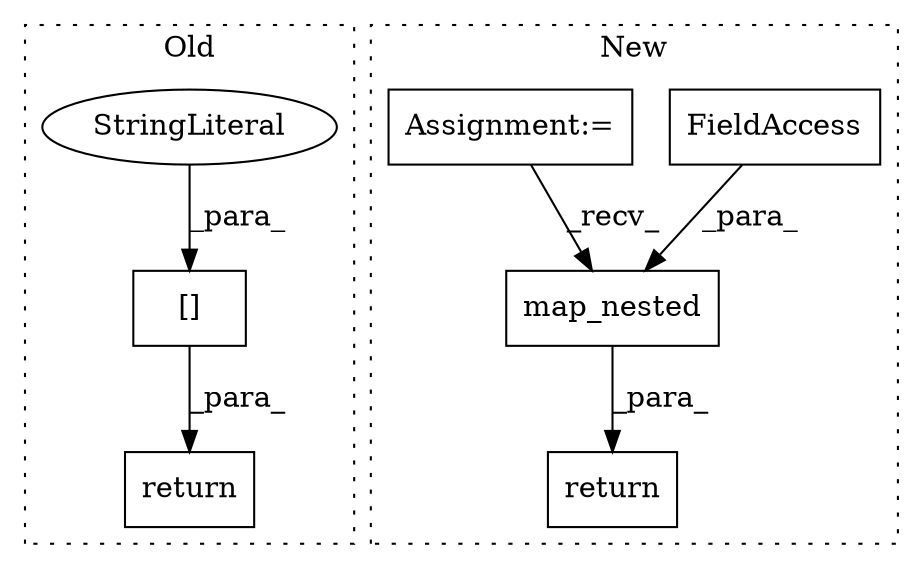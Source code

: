 digraph G {
subgraph cluster0 {
1 [label="return" a="41" s="4022" l="7" shape="box"];
4 [label="[]" a="2" s="4029,4072" l="36,1" shape="box"];
5 [label="StringLiteral" a="45" s="4065" l="7" shape="ellipse"];
label = "Old";
style="dotted";
}
subgraph cluster1 {
2 [label="map_nested" a="32" s="1010,1047" l="11,1" shape="box"];
3 [label="return" a="41" s="997" l="7" shape="box"];
6 [label="FieldAccess" a="22" s="1021" l="14" shape="box"];
7 [label="Assignment:=" a="7" s="668" l="5" shape="box"];
label = "New";
style="dotted";
}
2 -> 3 [label="_para_"];
4 -> 1 [label="_para_"];
5 -> 4 [label="_para_"];
6 -> 2 [label="_para_"];
7 -> 2 [label="_recv_"];
}